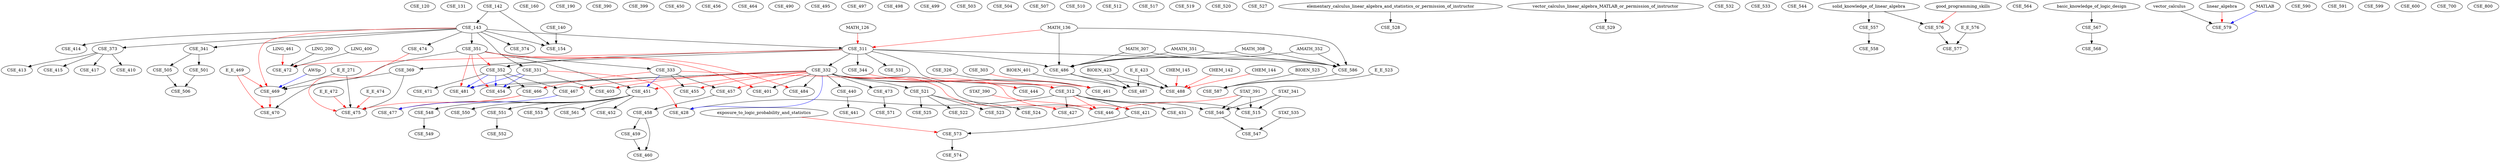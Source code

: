 digraph G {
    CSE_120;
    CSE_131;
    CSE_142;
    edge [color=black];
    CSE_142 -> CSE_143;
    edge [color=black];
    CSE_140 -> CSE_154;
    CSE_142 -> CSE_154;
    CSE_143 -> CSE_154;
    CSE_160;
    CSE_190;
    edge [color=black];
    CSE_143 -> CSE_311;
    edge [color=red];
    MATH_126 -> CSE_311;
    MATH_136 -> CSE_311;
    edge [color=black];
    CSE_311 -> CSE_312;
    edge [color=red];
    CSE_332 -> CSE_312;
    edge [color=black];
    CSE_143 -> CSE_331;
    edge [color=black];
    CSE_311 -> CSE_332;
    edge [color=black];
    CSE_351 -> CSE_333;
    edge [color=black];
    CSE_143 -> CSE_341;
    edge [color=black];
    CSE_311 -> CSE_344;
    edge [color=black];
    CSE_143 -> CSE_351;
    edge [color=black];
    CSE_311 -> CSE_352;
    edge [color=red];
    CSE_351 -> CSE_352;
    edge [color=black];
    CSE_311 -> CSE_369;
    edge [color=black];
    CSE_143 -> CSE_373;
    edge [color=black];
    CSE_143 -> CSE_374;
    CSE_390;
    CSE_399;
    edge [color=black];
    CSE_332 -> CSE_401;
    edge [color=red];
    CSE_351 -> CSE_401;
    edge [color=black];
    CSE_331 -> CSE_403;
    edge [color=red];
    CSE_332 -> CSE_403;
    edge [color=black];
    CSE_373 -> CSE_410;
    edge [color=black];
    CSE_373 -> CSE_413;
    edge [color=black];
    CSE_143 -> CSE_414;
    edge [color=black];
    CSE_373 -> CSE_415;
    edge [color=black];
    CSE_373 -> CSE_417;
    edge [color=black];
    CSE_312 -> CSE_421;
    edge [color=red];
    CSE_332 -> CSE_421;
    edge [color=black];
    CSE_312 -> CSE_427;
    edge [color=red];
    CSE_332 -> CSE_427;
    edge [color=black];
    CSE_312 -> CSE_428;
    edge [color=red];
    CSE_331 -> CSE_428;
    edge [color=blue];
    CSE_332 -> CSE_428;
    edge [color=black];
    CSE_312 -> CSE_431;
    edge [color=black];
    CSE_332 -> CSE_440;
    edge [color=black];
    CSE_440 -> CSE_441;
    edge [color=black];
    CSE_332 -> CSE_444;
    edge [color=red];
    CSE_344 -> CSE_444;
    edge [color=black];
    CSE_332 -> CSE_446;
    edge [color=red];
    STAT_390 -> CSE_446;
    STAT_391 -> CSE_446;
    CSE_312 -> CSE_446;
    CSE_450;
    edge [color=black];
    CSE_351 -> CSE_451;
    edge [color=red];
    CSE_332 -> CSE_451;
    edge [color=blue];
    CSE_333 -> CSE_451;
    edge [color=black];
    CSE_451 -> CSE_452;
    edge [color=black];
    CSE_332 -> CSE_454;
    edge [color=red];
    CSE_351 -> CSE_454;
    edge [color=blue];
    CSE_331 -> CSE_454;
    CSE_352 -> CSE_454;
    edge [color=black];
    CSE_333 -> CSE_455;
    edge [color=red];
    CSE_332 -> CSE_455;
    CSE_456;
    edge [color=black];
    CSE_333 -> CSE_457;
    edge [color=red];
    CSE_332 -> CSE_457;
    edge [color=black];
    CSE_457 -> CSE_458;
    edge [color=black];
    CSE_458 -> CSE_459;
    edge [color=black];
    CSE_458 -> CSE_460;
    CSE_459 -> CSE_460;
    edge [color=black];
    CSE_326 -> CSE_461;
    CSE_332 -> CSE_461;
    edge [color=red];
    CSE_303 -> CSE_461;
    CSE_333 -> CSE_461;
    CSE_464;
    edge [color=black];
    CSE_352 -> CSE_466;
    edge [color=red];
    CSE_333 -> CSE_466;
    edge [color=black];
    CSE_352 -> CSE_467;
    edge [color=red];
    CSE_332 -> CSE_467;
    edge [color=black];
    E_E_271 -> CSE_469;
    CSE_369 -> CSE_469;
    edge [color=red];
    CSE_143 -> CSE_469;
    E_E_469 -> CSE_469;
    edge [color=blue];
    AWSp -> CSE_469;
    edge [color=black];
    CSE_351 -> CSE_470;
    edge [color=red];
    CSE_469 -> CSE_470;
    E_E_469 -> CSE_470;
    edge [color=black];
    CSE_352 -> CSE_471;
    edge [color=black];
    LING_200 -> CSE_472;
    LING_400 -> CSE_472;
    edge [color=red];
    LING_461 -> CSE_472;
    CSE_311 -> CSE_472;
    edge [color=black];
    CSE_332 -> CSE_473;
    edge [color=black];
    CSE_143 -> CSE_474;
    edge [color=black];
    E_E_271 -> CSE_475;
    CSE_369 -> CSE_475;
    edge [color=red];
    CSE_466 -> CSE_475;
    E_E_472 -> CSE_475;
    CSE_474 -> CSE_475;
    E_E_474 -> CSE_475;
    edge [color=black];
    CSE_451 -> CSE_477;
    edge [color=red];
    CSE_466 -> CSE_477;
    edge [color=blue];
    CSE_467 -> CSE_477;
    edge [color=black];
    CSE_332 -> CSE_481;
    edge [color=red];
    CSE_351 -> CSE_481;
    edge [color=blue];
    CSE_331 -> CSE_481;
    CSE_352 -> CSE_481;
    edge [color=black];
    CSE_332 -> CSE_484;
    edge [color=red];
    CSE_351 -> CSE_484;
    edge [color=black];
    MATH_136 -> CSE_486;
    MATH_307 -> CSE_486;
    AMATH_351 -> CSE_486;
    CSE_311 -> CSE_486;
    MATH_308 -> CSE_486;
    AMATH_352 -> CSE_486;
    edge [color=black];
    BIOEN_401 -> CSE_487;
    BIOEN_423 -> CSE_487;
    E_E_423 -> CSE_487;
    CSE_486 -> CSE_487;
    edge [color=black];
    BIOEN_423 -> CSE_488;
    E_E_423 -> CSE_488;
    CSE_486 -> CSE_488;
    edge [color=red];
    CHEM_142 -> CSE_488;
    CHEM_144 -> CSE_488;
    CHEM_145 -> CSE_488;
    CSE_490;
    CSE_495;
    CSE_497;
    CSE_498;
    CSE_499;
    edge [color=black];
    CSE_341 -> CSE_501;
    CSE_503;
    CSE_504;
    edge [color=black];
    CSE_341 -> CSE_505;
    edge [color=black];
    CSE_501 -> CSE_506;
    CSE_505 -> CSE_506;
    CSE_507;
    CSE_510;
    CSE_512;
    edge [color=black];
    CSE_312 -> CSE_515;
    STAT_341 -> CSE_515;
    STAT_391 -> CSE_515;
    CSE_517;
    CSE_519;
    CSE_520;
    edge [color=black];
    CSE_332 -> CSE_521;
    edge [color=black];
    CSE_521 -> CSE_522;
    edge [color=black];
    CSE_521 -> CSE_523;
    edge [color=black];
    CSE_521 -> CSE_524;
    edge [color=black];
    CSE_521 -> CSE_525;
    CSE_527;
    edge [color=black];
    elementary_calculus_linear_algebra_and_statistics_or_permission_of_instructor -> CSE_528;
    edge [color=black];
    vector_calculus_linear_algebra_MATLAB_or_permission_of_instructor -> CSE_529;
    edge [color=black];
    CSE_311 -> CSE_531;
    CSE_532;
    CSE_533;
    CSE_544;
    edge [color=black];
    CSE_312 -> CSE_546;
    STAT_341 -> CSE_546;
    STAT_391 -> CSE_546;
    edge [color=black];
    STAT_535 -> CSE_547;
    CSE_546 -> CSE_547;
    edge [color=black];
    CSE_451 -> CSE_548;
    edge [color=black];
    CSE_548 -> CSE_549;
    edge [color=black];
    CSE_451 -> CSE_550;
    edge [color=black];
    CSE_451 -> CSE_551;
    edge [color=black];
    CSE_551 -> CSE_552;
    edge [color=black];
    CSE_451 -> CSE_553;
    edge [color=black];
    solid_knowledge_of_linear_algebra -> CSE_557;
    edge [color=black];
    CSE_557 -> CSE_558;
    edge [color=black];
    CSE_451 -> CSE_561;
    CSE_564;
    edge [color=black];
    basic_knowledge_of_logic_design -> CSE_567;
    edge [color=black];
    CSE_567 -> CSE_568;
    edge [color=black];
    CSE_473 -> CSE_571;
    edge [color=black];
    CSE_421 -> CSE_573;
    edge [color=red];
    exposure_to_logic_probability_and_statistics -> CSE_573;
    edge [color=black];
    CSE_573 -> CSE_574;
    edge [color=black];
    solid_knowledge_of_linear_algebra -> CSE_576;
    edge [color=red];
    good_programming_skills -> CSE_576;
    edge [color=black];
    CSE_576 -> CSE_577;
    E_E_576 -> CSE_577;
    edge [color=black];
    vector_calculus -> CSE_579;
    edge [color=red];
    linear_algebra -> CSE_579;
    edge [color=blue];
    MATLAB -> CSE_579;
    edge [color=black];
    MATH_136 -> CSE_586;
    MATH_307 -> CSE_586;
    AMATH_351 -> CSE_586;
    CSE_311 -> CSE_586;
    MATH_308 -> CSE_586;
    AMATH_352 -> CSE_586;
    edge [color=black];
    BIOEN_523 -> CSE_587;
    E_E_523 -> CSE_587;
    CSE_586 -> CSE_587;
    CSE_590;
    CSE_591;
    CSE_599;
    CSE_600;
    CSE_700;
    CSE_800;
}
